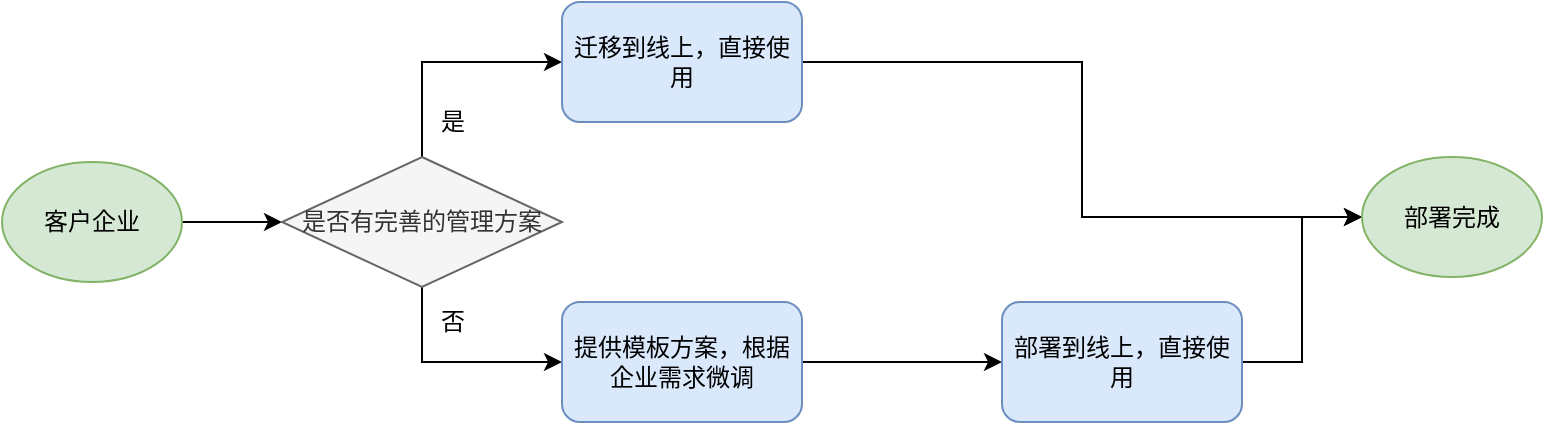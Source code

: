 <mxfile version="13.0.1" type="github">
  <diagram id="D47Ij_MxymRPkUD3m2Hx" name="Page-1">
    <mxGraphModel dx="926" dy="755" grid="1" gridSize="10" guides="1" tooltips="1" connect="1" arrows="1" fold="1" page="1" pageScale="1" pageWidth="827" pageHeight="1169" math="0" shadow="0">
      <root>
        <mxCell id="0" />
        <mxCell id="1" parent="0" />
        <mxCell id="2hH0-or1sRskwk_-Hw_i-6" style="edgeStyle=orthogonalEdgeStyle;rounded=0;orthogonalLoop=1;jettySize=auto;html=1;exitX=1;exitY=0.5;exitDx=0;exitDy=0;entryX=0;entryY=0.5;entryDx=0;entryDy=0;" edge="1" parent="1" source="2hH0-or1sRskwk_-Hw_i-1" target="2hH0-or1sRskwk_-Hw_i-2">
          <mxGeometry relative="1" as="geometry" />
        </mxCell>
        <mxCell id="2hH0-or1sRskwk_-Hw_i-1" value="客户企业" style="ellipse;whiteSpace=wrap;html=1;fillColor=#d5e8d4;strokeColor=#82b366;" vertex="1" parent="1">
          <mxGeometry x="50" y="230" width="90" height="60" as="geometry" />
        </mxCell>
        <mxCell id="2hH0-or1sRskwk_-Hw_i-8" style="edgeStyle=orthogonalEdgeStyle;rounded=0;orthogonalLoop=1;jettySize=auto;html=1;exitX=0.5;exitY=0;exitDx=0;exitDy=0;entryX=0;entryY=0.5;entryDx=0;entryDy=0;" edge="1" parent="1" source="2hH0-or1sRskwk_-Hw_i-2" target="2hH0-or1sRskwk_-Hw_i-7">
          <mxGeometry relative="1" as="geometry" />
        </mxCell>
        <mxCell id="2hH0-or1sRskwk_-Hw_i-10" style="edgeStyle=orthogonalEdgeStyle;rounded=0;orthogonalLoop=1;jettySize=auto;html=1;exitX=0.5;exitY=1;exitDx=0;exitDy=0;entryX=0;entryY=0.5;entryDx=0;entryDy=0;" edge="1" parent="1" source="2hH0-or1sRskwk_-Hw_i-2" target="2hH0-or1sRskwk_-Hw_i-9">
          <mxGeometry relative="1" as="geometry" />
        </mxCell>
        <mxCell id="2hH0-or1sRskwk_-Hw_i-2" value="是否有完善的管理方案" style="rhombus;whiteSpace=wrap;html=1;fillColor=#f5f5f5;strokeColor=#666666;fontColor=#333333;" vertex="1" parent="1">
          <mxGeometry x="190" y="227.5" width="140" height="65" as="geometry" />
        </mxCell>
        <mxCell id="2hH0-or1sRskwk_-Hw_i-18" style="edgeStyle=orthogonalEdgeStyle;rounded=0;orthogonalLoop=1;jettySize=auto;html=1;exitX=1;exitY=0.5;exitDx=0;exitDy=0;entryX=0;entryY=0.5;entryDx=0;entryDy=0;" edge="1" parent="1" source="2hH0-or1sRskwk_-Hw_i-7" target="2hH0-or1sRskwk_-Hw_i-15">
          <mxGeometry relative="1" as="geometry" />
        </mxCell>
        <mxCell id="2hH0-or1sRskwk_-Hw_i-7" value="迁移到线上，直接使用" style="rounded=1;whiteSpace=wrap;html=1;fillColor=#dae8fc;strokeColor=#6c8ebf;" vertex="1" parent="1">
          <mxGeometry x="330" y="150" width="120" height="60" as="geometry" />
        </mxCell>
        <mxCell id="2hH0-or1sRskwk_-Hw_i-12" style="edgeStyle=orthogonalEdgeStyle;rounded=0;orthogonalLoop=1;jettySize=auto;html=1;exitX=1;exitY=0.5;exitDx=0;exitDy=0;entryX=0;entryY=0.5;entryDx=0;entryDy=0;" edge="1" parent="1" source="2hH0-or1sRskwk_-Hw_i-9" target="2hH0-or1sRskwk_-Hw_i-11">
          <mxGeometry relative="1" as="geometry" />
        </mxCell>
        <mxCell id="2hH0-or1sRskwk_-Hw_i-9" value="提供模板方案，根据企业需求微调" style="rounded=1;whiteSpace=wrap;html=1;fillColor=#dae8fc;strokeColor=#6c8ebf;" vertex="1" parent="1">
          <mxGeometry x="330" y="300" width="120" height="60" as="geometry" />
        </mxCell>
        <mxCell id="2hH0-or1sRskwk_-Hw_i-16" style="edgeStyle=orthogonalEdgeStyle;rounded=0;orthogonalLoop=1;jettySize=auto;html=1;exitX=1;exitY=0.5;exitDx=0;exitDy=0;entryX=0;entryY=0.5;entryDx=0;entryDy=0;" edge="1" parent="1" source="2hH0-or1sRskwk_-Hw_i-11" target="2hH0-or1sRskwk_-Hw_i-15">
          <mxGeometry relative="1" as="geometry" />
        </mxCell>
        <mxCell id="2hH0-or1sRskwk_-Hw_i-11" value="部署到线上，直接使用" style="rounded=1;whiteSpace=wrap;html=1;fillColor=#dae8fc;strokeColor=#6c8ebf;" vertex="1" parent="1">
          <mxGeometry x="550" y="300" width="120" height="60" as="geometry" />
        </mxCell>
        <mxCell id="2hH0-or1sRskwk_-Hw_i-15" value="部署完成" style="ellipse;whiteSpace=wrap;html=1;fillColor=#d5e8d4;strokeColor=#82b366;" vertex="1" parent="1">
          <mxGeometry x="730" y="227.5" width="90" height="60" as="geometry" />
        </mxCell>
        <mxCell id="2hH0-or1sRskwk_-Hw_i-19" value="是" style="text;html=1;align=center;verticalAlign=middle;resizable=0;points=[];autosize=1;" vertex="1" parent="1">
          <mxGeometry x="260" y="200" width="30" height="20" as="geometry" />
        </mxCell>
        <mxCell id="2hH0-or1sRskwk_-Hw_i-20" value="否" style="text;html=1;align=center;verticalAlign=middle;resizable=0;points=[];autosize=1;" vertex="1" parent="1">
          <mxGeometry x="260" y="300" width="30" height="20" as="geometry" />
        </mxCell>
      </root>
    </mxGraphModel>
  </diagram>
</mxfile>
